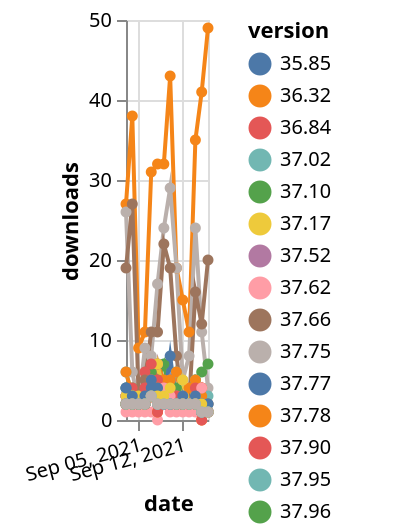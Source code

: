 {"$schema": "https://vega.github.io/schema/vega-lite/v5.json", "description": "A simple bar chart with embedded data.", "data": {"values": [{"date": "2021-09-03", "total": 2628, "delta": 4, "version": "38.84"}, {"date": "2021-09-04", "total": 2632, "delta": 4, "version": "38.84"}, {"date": "2021-09-05", "total": 2634, "delta": 2, "version": "38.84"}, {"date": "2021-09-06", "total": 2636, "delta": 2, "version": "38.84"}, {"date": "2021-09-07", "total": 2642, "delta": 6, "version": "38.84"}, {"date": "2021-09-08", "total": 2647, "delta": 5, "version": "38.84"}, {"date": "2021-09-09", "total": 2654, "delta": 7, "version": "38.84"}, {"date": "2021-09-10", "total": 2657, "delta": 3, "version": "38.84"}, {"date": "2021-09-11", "total": 2661, "delta": 4, "version": "38.84"}, {"date": "2021-09-12", "total": 2663, "delta": 2, "version": "38.84"}, {"date": "2021-09-13", "total": 2665, "delta": 2, "version": "38.84"}, {"date": "2021-09-14", "total": 2670, "delta": 5, "version": "38.84"}, {"date": "2021-09-15", "total": 2676, "delta": 6, "version": "38.84"}, {"date": "2021-09-16", "total": 2683, "delta": 7, "version": "38.84"}, {"date": "2021-09-03", "total": 2978, "delta": 2, "version": "38.58"}, {"date": "2021-09-04", "total": 2980, "delta": 2, "version": "38.58"}, {"date": "2021-09-05", "total": 2982, "delta": 2, "version": "38.58"}, {"date": "2021-09-06", "total": 2984, "delta": 2, "version": "38.58"}, {"date": "2021-09-07", "total": 2987, "delta": 3, "version": "38.58"}, {"date": "2021-09-08", "total": 2989, "delta": 2, "version": "38.58"}, {"date": "2021-09-09", "total": 2991, "delta": 2, "version": "38.58"}, {"date": "2021-09-10", "total": 2993, "delta": 2, "version": "38.58"}, {"date": "2021-09-11", "total": 2995, "delta": 2, "version": "38.58"}, {"date": "2021-09-12", "total": 2997, "delta": 2, "version": "38.58"}, {"date": "2021-09-13", "total": 2999, "delta": 2, "version": "38.58"}, {"date": "2021-09-14", "total": 3001, "delta": 2, "version": "38.58"}, {"date": "2021-09-15", "total": 3002, "delta": 1, "version": "38.58"}, {"date": "2021-09-16", "total": 3003, "delta": 1, "version": "38.58"}, {"date": "2021-09-03", "total": 2426, "delta": 2, "version": "38.67"}, {"date": "2021-09-04", "total": 2428, "delta": 2, "version": "38.67"}, {"date": "2021-09-05", "total": 2430, "delta": 2, "version": "38.67"}, {"date": "2021-09-06", "total": 2432, "delta": 2, "version": "38.67"}, {"date": "2021-09-07", "total": 2435, "delta": 3, "version": "38.67"}, {"date": "2021-09-08", "total": 2437, "delta": 2, "version": "38.67"}, {"date": "2021-09-09", "total": 2439, "delta": 2, "version": "38.67"}, {"date": "2021-09-10", "total": 2441, "delta": 2, "version": "38.67"}, {"date": "2021-09-11", "total": 2443, "delta": 2, "version": "38.67"}, {"date": "2021-09-12", "total": 2445, "delta": 2, "version": "38.67"}, {"date": "2021-09-13", "total": 2447, "delta": 2, "version": "38.67"}, {"date": "2021-09-14", "total": 2449, "delta": 2, "version": "38.67"}, {"date": "2021-09-15", "total": 2450, "delta": 1, "version": "38.67"}, {"date": "2021-09-16", "total": 2451, "delta": 1, "version": "38.67"}, {"date": "2021-09-03", "total": 342, "delta": 1, "version": "38.16"}, {"date": "2021-09-04", "total": 343, "delta": 1, "version": "38.16"}, {"date": "2021-09-05", "total": 344, "delta": 1, "version": "38.16"}, {"date": "2021-09-06", "total": 345, "delta": 1, "version": "38.16"}, {"date": "2021-09-07", "total": 346, "delta": 1, "version": "38.16"}, {"date": "2021-09-08", "total": 346, "delta": 0, "version": "38.16"}, {"date": "2021-09-09", "total": 348, "delta": 2, "version": "38.16"}, {"date": "2021-09-10", "total": 349, "delta": 1, "version": "38.16"}, {"date": "2021-09-11", "total": 350, "delta": 1, "version": "38.16"}, {"date": "2021-09-12", "total": 351, "delta": 1, "version": "38.16"}, {"date": "2021-09-13", "total": 352, "delta": 1, "version": "38.16"}, {"date": "2021-09-14", "total": 353, "delta": 1, "version": "38.16"}, {"date": "2021-09-15", "total": 353, "delta": 0, "version": "38.16"}, {"date": "2021-09-16", "total": 354, "delta": 1, "version": "38.16"}, {"date": "2021-09-03", "total": 2887, "delta": 2, "version": "38.49"}, {"date": "2021-09-04", "total": 2889, "delta": 2, "version": "38.49"}, {"date": "2021-09-05", "total": 2891, "delta": 2, "version": "38.49"}, {"date": "2021-09-06", "total": 2893, "delta": 2, "version": "38.49"}, {"date": "2021-09-07", "total": 2896, "delta": 3, "version": "38.49"}, {"date": "2021-09-08", "total": 2898, "delta": 2, "version": "38.49"}, {"date": "2021-09-09", "total": 2900, "delta": 2, "version": "38.49"}, {"date": "2021-09-10", "total": 2902, "delta": 2, "version": "38.49"}, {"date": "2021-09-11", "total": 2904, "delta": 2, "version": "38.49"}, {"date": "2021-09-12", "total": 2906, "delta": 2, "version": "38.49"}, {"date": "2021-09-13", "total": 2908, "delta": 2, "version": "38.49"}, {"date": "2021-09-14", "total": 2910, "delta": 2, "version": "38.49"}, {"date": "2021-09-15", "total": 2911, "delta": 1, "version": "38.49"}, {"date": "2021-09-16", "total": 2912, "delta": 1, "version": "38.49"}, {"date": "2021-09-03", "total": 9225, "delta": 2, "version": "36.32"}, {"date": "2021-09-04", "total": 9227, "delta": 2, "version": "36.32"}, {"date": "2021-09-05", "total": 9229, "delta": 2, "version": "36.32"}, {"date": "2021-09-06", "total": 9231, "delta": 2, "version": "36.32"}, {"date": "2021-09-07", "total": 9234, "delta": 3, "version": "36.32"}, {"date": "2021-09-08", "total": 9235, "delta": 1, "version": "36.32"}, {"date": "2021-09-09", "total": 9237, "delta": 2, "version": "36.32"}, {"date": "2021-09-10", "total": 9239, "delta": 2, "version": "36.32"}, {"date": "2021-09-11", "total": 9241, "delta": 2, "version": "36.32"}, {"date": "2021-09-12", "total": 9243, "delta": 2, "version": "36.32"}, {"date": "2021-09-13", "total": 9245, "delta": 2, "version": "36.32"}, {"date": "2021-09-14", "total": 9247, "delta": 2, "version": "36.32"}, {"date": "2021-09-15", "total": 9247, "delta": 0, "version": "36.32"}, {"date": "2021-09-16", "total": 9248, "delta": 1, "version": "36.32"}, {"date": "2021-09-03", "total": 3275, "delta": 2, "version": "37.66"}, {"date": "2021-09-04", "total": 3277, "delta": 2, "version": "37.66"}, {"date": "2021-09-05", "total": 3279, "delta": 2, "version": "37.66"}, {"date": "2021-09-06", "total": 3281, "delta": 2, "version": "37.66"}, {"date": "2021-09-07", "total": 3284, "delta": 3, "version": "37.66"}, {"date": "2021-09-08", "total": 3287, "delta": 3, "version": "37.66"}, {"date": "2021-09-09", "total": 3289, "delta": 2, "version": "37.66"}, {"date": "2021-09-10", "total": 3291, "delta": 2, "version": "37.66"}, {"date": "2021-09-11", "total": 3293, "delta": 2, "version": "37.66"}, {"date": "2021-09-12", "total": 3295, "delta": 2, "version": "37.66"}, {"date": "2021-09-13", "total": 3297, "delta": 2, "version": "37.66"}, {"date": "2021-09-14", "total": 3299, "delta": 2, "version": "37.66"}, {"date": "2021-09-15", "total": 3301, "delta": 2, "version": "37.66"}, {"date": "2021-09-16", "total": 3302, "delta": 1, "version": "37.66"}, {"date": "2021-09-03", "total": 3074, "delta": 2, "version": "37.75"}, {"date": "2021-09-04", "total": 3076, "delta": 2, "version": "37.75"}, {"date": "2021-09-05", "total": 3078, "delta": 2, "version": "37.75"}, {"date": "2021-09-06", "total": 3080, "delta": 2, "version": "37.75"}, {"date": "2021-09-07", "total": 3083, "delta": 3, "version": "37.75"}, {"date": "2021-09-08", "total": 3086, "delta": 3, "version": "37.75"}, {"date": "2021-09-09", "total": 3088, "delta": 2, "version": "37.75"}, {"date": "2021-09-10", "total": 3090, "delta": 2, "version": "37.75"}, {"date": "2021-09-11", "total": 3092, "delta": 2, "version": "37.75"}, {"date": "2021-09-12", "total": 3094, "delta": 2, "version": "37.75"}, {"date": "2021-09-13", "total": 3096, "delta": 2, "version": "37.75"}, {"date": "2021-09-14", "total": 3098, "delta": 2, "version": "37.75"}, {"date": "2021-09-15", "total": 3100, "delta": 2, "version": "37.75"}, {"date": "2021-09-16", "total": 3101, "delta": 1, "version": "37.75"}, {"date": "2021-09-03", "total": 2300, "delta": 2, "version": "38.61b"}, {"date": "2021-09-04", "total": 2302, "delta": 2, "version": "38.61b"}, {"date": "2021-09-05", "total": 2304, "delta": 2, "version": "38.61b"}, {"date": "2021-09-06", "total": 2306, "delta": 2, "version": "38.61b"}, {"date": "2021-09-07", "total": 2309, "delta": 3, "version": "38.61b"}, {"date": "2021-09-08", "total": 2312, "delta": 3, "version": "38.61b"}, {"date": "2021-09-09", "total": 2314, "delta": 2, "version": "38.61b"}, {"date": "2021-09-10", "total": 2316, "delta": 2, "version": "38.61b"}, {"date": "2021-09-11", "total": 2318, "delta": 2, "version": "38.61b"}, {"date": "2021-09-12", "total": 2320, "delta": 2, "version": "38.61b"}, {"date": "2021-09-13", "total": 2322, "delta": 2, "version": "38.61b"}, {"date": "2021-09-14", "total": 2324, "delta": 2, "version": "38.61b"}, {"date": "2021-09-15", "total": 2325, "delta": 1, "version": "38.61b"}, {"date": "2021-09-16", "total": 2326, "delta": 1, "version": "38.61b"}, {"date": "2021-09-03", "total": 670, "delta": 2, "version": "38.89"}, {"date": "2021-09-04", "total": 672, "delta": 2, "version": "38.89"}, {"date": "2021-09-05", "total": 674, "delta": 2, "version": "38.89"}, {"date": "2021-09-06", "total": 676, "delta": 2, "version": "38.89"}, {"date": "2021-09-07", "total": 679, "delta": 3, "version": "38.89"}, {"date": "2021-09-08", "total": 681, "delta": 2, "version": "38.89"}, {"date": "2021-09-09", "total": 683, "delta": 2, "version": "38.89"}, {"date": "2021-09-10", "total": 685, "delta": 2, "version": "38.89"}, {"date": "2021-09-11", "total": 687, "delta": 2, "version": "38.89"}, {"date": "2021-09-12", "total": 689, "delta": 2, "version": "38.89"}, {"date": "2021-09-13", "total": 691, "delta": 2, "version": "38.89"}, {"date": "2021-09-14", "total": 693, "delta": 2, "version": "38.89"}, {"date": "2021-09-15", "total": 694, "delta": 1, "version": "38.89"}, {"date": "2021-09-16", "total": 695, "delta": 1, "version": "38.89"}, {"date": "2021-09-03", "total": 2685, "delta": 2, "version": "38.44"}, {"date": "2021-09-04", "total": 2689, "delta": 4, "version": "38.44"}, {"date": "2021-09-05", "total": 2691, "delta": 2, "version": "38.44"}, {"date": "2021-09-06", "total": 2697, "delta": 6, "version": "38.44"}, {"date": "2021-09-07", "total": 2701, "delta": 4, "version": "38.44"}, {"date": "2021-09-08", "total": 2705, "delta": 4, "version": "38.44"}, {"date": "2021-09-09", "total": 2708, "delta": 3, "version": "38.44"}, {"date": "2021-09-10", "total": 2711, "delta": 3, "version": "38.44"}, {"date": "2021-09-11", "total": 2713, "delta": 2, "version": "38.44"}, {"date": "2021-09-12", "total": 2715, "delta": 2, "version": "38.44"}, {"date": "2021-09-13", "total": 2717, "delta": 2, "version": "38.44"}, {"date": "2021-09-14", "total": 2719, "delta": 2, "version": "38.44"}, {"date": "2021-09-15", "total": 2723, "delta": 4, "version": "38.44"}, {"date": "2021-09-16", "total": 2724, "delta": 1, "version": "38.44"}, {"date": "2021-09-03", "total": 2930, "delta": 2, "version": "36.84"}, {"date": "2021-09-04", "total": 2932, "delta": 2, "version": "36.84"}, {"date": "2021-09-05", "total": 2934, "delta": 2, "version": "36.84"}, {"date": "2021-09-06", "total": 2936, "delta": 2, "version": "36.84"}, {"date": "2021-09-07", "total": 2939, "delta": 3, "version": "36.84"}, {"date": "2021-09-08", "total": 2940, "delta": 1, "version": "36.84"}, {"date": "2021-09-09", "total": 2942, "delta": 2, "version": "36.84"}, {"date": "2021-09-10", "total": 2944, "delta": 2, "version": "36.84"}, {"date": "2021-09-11", "total": 2946, "delta": 2, "version": "36.84"}, {"date": "2021-09-12", "total": 2948, "delta": 2, "version": "36.84"}, {"date": "2021-09-13", "total": 2950, "delta": 2, "version": "36.84"}, {"date": "2021-09-14", "total": 2952, "delta": 2, "version": "36.84"}, {"date": "2021-09-15", "total": 2952, "delta": 0, "version": "36.84"}, {"date": "2021-09-16", "total": 2953, "delta": 1, "version": "36.84"}, {"date": "2021-09-03", "total": 2661, "delta": 3, "version": "37.95"}, {"date": "2021-09-04", "total": 2663, "delta": 2, "version": "37.95"}, {"date": "2021-09-05", "total": 2665, "delta": 2, "version": "37.95"}, {"date": "2021-09-06", "total": 2667, "delta": 2, "version": "37.95"}, {"date": "2021-09-07", "total": 2670, "delta": 3, "version": "37.95"}, {"date": "2021-09-08", "total": 2673, "delta": 3, "version": "37.95"}, {"date": "2021-09-09", "total": 2675, "delta": 2, "version": "37.95"}, {"date": "2021-09-10", "total": 2677, "delta": 2, "version": "37.95"}, {"date": "2021-09-11", "total": 2679, "delta": 2, "version": "37.95"}, {"date": "2021-09-12", "total": 2681, "delta": 2, "version": "37.95"}, {"date": "2021-09-13", "total": 2683, "delta": 2, "version": "37.95"}, {"date": "2021-09-14", "total": 2685, "delta": 2, "version": "37.95"}, {"date": "2021-09-15", "total": 2687, "delta": 2, "version": "37.95"}, {"date": "2021-09-16", "total": 2688, "delta": 1, "version": "37.95"}, {"date": "2021-09-03", "total": 1833, "delta": 2, "version": "38.71"}, {"date": "2021-09-04", "total": 1835, "delta": 2, "version": "38.71"}, {"date": "2021-09-05", "total": 1837, "delta": 2, "version": "38.71"}, {"date": "2021-09-06", "total": 1839, "delta": 2, "version": "38.71"}, {"date": "2021-09-07", "total": 1842, "delta": 3, "version": "38.71"}, {"date": "2021-09-08", "total": 1844, "delta": 2, "version": "38.71"}, {"date": "2021-09-09", "total": 1846, "delta": 2, "version": "38.71"}, {"date": "2021-09-10", "total": 1848, "delta": 2, "version": "38.71"}, {"date": "2021-09-11", "total": 1850, "delta": 2, "version": "38.71"}, {"date": "2021-09-12", "total": 1852, "delta": 2, "version": "38.71"}, {"date": "2021-09-13", "total": 1854, "delta": 2, "version": "38.71"}, {"date": "2021-09-14", "total": 1856, "delta": 2, "version": "38.71"}, {"date": "2021-09-15", "total": 1857, "delta": 1, "version": "38.71"}, {"date": "2021-09-16", "total": 1858, "delta": 1, "version": "38.71"}, {"date": "2021-09-03", "total": 5636, "delta": 3, "version": "38.87"}, {"date": "2021-09-04", "total": 5639, "delta": 3, "version": "38.87"}, {"date": "2021-09-05", "total": 5641, "delta": 2, "version": "38.87"}, {"date": "2021-09-06", "total": 5644, "delta": 3, "version": "38.87"}, {"date": "2021-09-07", "total": 5649, "delta": 5, "version": "38.87"}, {"date": "2021-09-08", "total": 5651, "delta": 2, "version": "38.87"}, {"date": "2021-09-09", "total": 5653, "delta": 2, "version": "38.87"}, {"date": "2021-09-10", "total": 5658, "delta": 5, "version": "38.87"}, {"date": "2021-09-11", "total": 5660, "delta": 2, "version": "38.87"}, {"date": "2021-09-12", "total": 5662, "delta": 2, "version": "38.87"}, {"date": "2021-09-13", "total": 5664, "delta": 2, "version": "38.87"}, {"date": "2021-09-14", "total": 5667, "delta": 3, "version": "38.87"}, {"date": "2021-09-15", "total": 5669, "delta": 2, "version": "38.87"}, {"date": "2021-09-16", "total": 5670, "delta": 1, "version": "38.87"}, {"date": "2021-09-03", "total": 2660, "delta": 2, "version": "38.46"}, {"date": "2021-09-04", "total": 2662, "delta": 2, "version": "38.46"}, {"date": "2021-09-05", "total": 2664, "delta": 2, "version": "38.46"}, {"date": "2021-09-06", "total": 2666, "delta": 2, "version": "38.46"}, {"date": "2021-09-07", "total": 2669, "delta": 3, "version": "38.46"}, {"date": "2021-09-08", "total": 2671, "delta": 2, "version": "38.46"}, {"date": "2021-09-09", "total": 2673, "delta": 2, "version": "38.46"}, {"date": "2021-09-10", "total": 2675, "delta": 2, "version": "38.46"}, {"date": "2021-09-11", "total": 2677, "delta": 2, "version": "38.46"}, {"date": "2021-09-12", "total": 2679, "delta": 2, "version": "38.46"}, {"date": "2021-09-13", "total": 2681, "delta": 2, "version": "38.46"}, {"date": "2021-09-14", "total": 2683, "delta": 2, "version": "38.46"}, {"date": "2021-09-15", "total": 2684, "delta": 1, "version": "38.46"}, {"date": "2021-09-16", "total": 2685, "delta": 1, "version": "38.46"}, {"date": "2021-09-03", "total": 3374, "delta": 4, "version": "38.73"}, {"date": "2021-09-04", "total": 3376, "delta": 2, "version": "38.73"}, {"date": "2021-09-05", "total": 3378, "delta": 2, "version": "38.73"}, {"date": "2021-09-06", "total": 3381, "delta": 3, "version": "38.73"}, {"date": "2021-09-07", "total": 3384, "delta": 3, "version": "38.73"}, {"date": "2021-09-08", "total": 3386, "delta": 2, "version": "38.73"}, {"date": "2021-09-09", "total": 3388, "delta": 2, "version": "38.73"}, {"date": "2021-09-10", "total": 3390, "delta": 2, "version": "38.73"}, {"date": "2021-09-11", "total": 3392, "delta": 2, "version": "38.73"}, {"date": "2021-09-12", "total": 3394, "delta": 2, "version": "38.73"}, {"date": "2021-09-13", "total": 3396, "delta": 2, "version": "38.73"}, {"date": "2021-09-14", "total": 3398, "delta": 2, "version": "38.73"}, {"date": "2021-09-15", "total": 3399, "delta": 1, "version": "38.73"}, {"date": "2021-09-16", "total": 3400, "delta": 1, "version": "38.73"}, {"date": "2021-09-03", "total": 3206, "delta": 2, "version": "37.10"}, {"date": "2021-09-04", "total": 3208, "delta": 2, "version": "37.10"}, {"date": "2021-09-05", "total": 3210, "delta": 2, "version": "37.10"}, {"date": "2021-09-06", "total": 3212, "delta": 2, "version": "37.10"}, {"date": "2021-09-07", "total": 3215, "delta": 3, "version": "37.10"}, {"date": "2021-09-08", "total": 3218, "delta": 3, "version": "37.10"}, {"date": "2021-09-09", "total": 3221, "delta": 3, "version": "37.10"}, {"date": "2021-09-10", "total": 3223, "delta": 2, "version": "37.10"}, {"date": "2021-09-11", "total": 3225, "delta": 2, "version": "37.10"}, {"date": "2021-09-12", "total": 3227, "delta": 2, "version": "37.10"}, {"date": "2021-09-13", "total": 3229, "delta": 2, "version": "37.10"}, {"date": "2021-09-14", "total": 3231, "delta": 2, "version": "37.10"}, {"date": "2021-09-15", "total": 3233, "delta": 2, "version": "37.10"}, {"date": "2021-09-16", "total": 3234, "delta": 1, "version": "37.10"}, {"date": "2021-09-03", "total": 625, "delta": 2, "version": "38.88"}, {"date": "2021-09-04", "total": 627, "delta": 2, "version": "38.88"}, {"date": "2021-09-05", "total": 629, "delta": 2, "version": "38.88"}, {"date": "2021-09-06", "total": 631, "delta": 2, "version": "38.88"}, {"date": "2021-09-07", "total": 634, "delta": 3, "version": "38.88"}, {"date": "2021-09-08", "total": 636, "delta": 2, "version": "38.88"}, {"date": "2021-09-09", "total": 638, "delta": 2, "version": "38.88"}, {"date": "2021-09-10", "total": 640, "delta": 2, "version": "38.88"}, {"date": "2021-09-11", "total": 642, "delta": 2, "version": "38.88"}, {"date": "2021-09-12", "total": 644, "delta": 2, "version": "38.88"}, {"date": "2021-09-13", "total": 646, "delta": 2, "version": "38.88"}, {"date": "2021-09-14", "total": 648, "delta": 2, "version": "38.88"}, {"date": "2021-09-15", "total": 649, "delta": 1, "version": "38.88"}, {"date": "2021-09-16", "total": 650, "delta": 1, "version": "38.88"}, {"date": "2021-09-03", "total": 8038, "delta": 3, "version": "38.76"}, {"date": "2021-09-04", "total": 8040, "delta": 2, "version": "38.76"}, {"date": "2021-09-05", "total": 8042, "delta": 2, "version": "38.76"}, {"date": "2021-09-06", "total": 8044, "delta": 2, "version": "38.76"}, {"date": "2021-09-07", "total": 8047, "delta": 3, "version": "38.76"}, {"date": "2021-09-08", "total": 8049, "delta": 2, "version": "38.76"}, {"date": "2021-09-09", "total": 8051, "delta": 2, "version": "38.76"}, {"date": "2021-09-10", "total": 8053, "delta": 2, "version": "38.76"}, {"date": "2021-09-11", "total": 8055, "delta": 2, "version": "38.76"}, {"date": "2021-09-12", "total": 8057, "delta": 2, "version": "38.76"}, {"date": "2021-09-13", "total": 8059, "delta": 2, "version": "38.76"}, {"date": "2021-09-14", "total": 8061, "delta": 2, "version": "38.76"}, {"date": "2021-09-15", "total": 8062, "delta": 1, "version": "38.76"}, {"date": "2021-09-16", "total": 8063, "delta": 1, "version": "38.76"}, {"date": "2021-09-03", "total": 603, "delta": 27, "version": "38.92"}, {"date": "2021-09-04", "total": 641, "delta": 38, "version": "38.92"}, {"date": "2021-09-05", "total": 650, "delta": 9, "version": "38.92"}, {"date": "2021-09-06", "total": 661, "delta": 11, "version": "38.92"}, {"date": "2021-09-07", "total": 692, "delta": 31, "version": "38.92"}, {"date": "2021-09-08", "total": 724, "delta": 32, "version": "38.92"}, {"date": "2021-09-09", "total": 756, "delta": 32, "version": "38.92"}, {"date": "2021-09-10", "total": 799, "delta": 43, "version": "38.92"}, {"date": "2021-09-11", "total": 818, "delta": 19, "version": "38.92"}, {"date": "2021-09-12", "total": 833, "delta": 15, "version": "38.92"}, {"date": "2021-09-13", "total": 844, "delta": 11, "version": "38.92"}, {"date": "2021-09-14", "total": 879, "delta": 35, "version": "38.92"}, {"date": "2021-09-15", "total": 920, "delta": 41, "version": "38.92"}, {"date": "2021-09-16", "total": 969, "delta": 49, "version": "38.92"}, {"date": "2021-09-03", "total": 4036, "delta": 2, "version": "38.75"}, {"date": "2021-09-04", "total": 4039, "delta": 3, "version": "38.75"}, {"date": "2021-09-05", "total": 4041, "delta": 2, "version": "38.75"}, {"date": "2021-09-06", "total": 4043, "delta": 2, "version": "38.75"}, {"date": "2021-09-07", "total": 4046, "delta": 3, "version": "38.75"}, {"date": "2021-09-08", "total": 4048, "delta": 2, "version": "38.75"}, {"date": "2021-09-09", "total": 4050, "delta": 2, "version": "38.75"}, {"date": "2021-09-10", "total": 4052, "delta": 2, "version": "38.75"}, {"date": "2021-09-11", "total": 4054, "delta": 2, "version": "38.75"}, {"date": "2021-09-12", "total": 4056, "delta": 2, "version": "38.75"}, {"date": "2021-09-13", "total": 4058, "delta": 2, "version": "38.75"}, {"date": "2021-09-14", "total": 4061, "delta": 3, "version": "38.75"}, {"date": "2021-09-15", "total": 4063, "delta": 2, "version": "38.75"}, {"date": "2021-09-16", "total": 4064, "delta": 1, "version": "38.75"}, {"date": "2021-09-03", "total": 7469, "delta": 26, "version": "38.90"}, {"date": "2021-09-04", "total": 7475, "delta": 6, "version": "38.90"}, {"date": "2021-09-05", "total": 7477, "delta": 2, "version": "38.90"}, {"date": "2021-09-06", "total": 7486, "delta": 9, "version": "38.90"}, {"date": "2021-09-07", "total": 7494, "delta": 8, "version": "38.90"}, {"date": "2021-09-08", "total": 7511, "delta": 17, "version": "38.90"}, {"date": "2021-09-09", "total": 7535, "delta": 24, "version": "38.90"}, {"date": "2021-09-10", "total": 7564, "delta": 29, "version": "38.90"}, {"date": "2021-09-11", "total": 7583, "delta": 19, "version": "38.90"}, {"date": "2021-09-12", "total": 7588, "delta": 5, "version": "38.90"}, {"date": "2021-09-13", "total": 7596, "delta": 8, "version": "38.90"}, {"date": "2021-09-14", "total": 7620, "delta": 24, "version": "38.90"}, {"date": "2021-09-15", "total": 7631, "delta": 11, "version": "38.90"}, {"date": "2021-09-16", "total": 7635, "delta": 4, "version": "38.90"}, {"date": "2021-09-03", "total": 1931, "delta": 2, "version": "38.62"}, {"date": "2021-09-04", "total": 1933, "delta": 2, "version": "38.62"}, {"date": "2021-09-05", "total": 1935, "delta": 2, "version": "38.62"}, {"date": "2021-09-06", "total": 1937, "delta": 2, "version": "38.62"}, {"date": "2021-09-07", "total": 1940, "delta": 3, "version": "38.62"}, {"date": "2021-09-08", "total": 1942, "delta": 2, "version": "38.62"}, {"date": "2021-09-09", "total": 1944, "delta": 2, "version": "38.62"}, {"date": "2021-09-10", "total": 1946, "delta": 2, "version": "38.62"}, {"date": "2021-09-11", "total": 1948, "delta": 2, "version": "38.62"}, {"date": "2021-09-12", "total": 1950, "delta": 2, "version": "38.62"}, {"date": "2021-09-13", "total": 1952, "delta": 2, "version": "38.62"}, {"date": "2021-09-14", "total": 1954, "delta": 2, "version": "38.62"}, {"date": "2021-09-15", "total": 1955, "delta": 1, "version": "38.62"}, {"date": "2021-09-16", "total": 1956, "delta": 1, "version": "38.62"}, {"date": "2021-09-03", "total": 6262, "delta": 6, "version": "38.79"}, {"date": "2021-09-04", "total": 6265, "delta": 3, "version": "38.79"}, {"date": "2021-09-05", "total": 6267, "delta": 2, "version": "38.79"}, {"date": "2021-09-06", "total": 6269, "delta": 2, "version": "38.79"}, {"date": "2021-09-07", "total": 6273, "delta": 4, "version": "38.79"}, {"date": "2021-09-08", "total": 6276, "delta": 3, "version": "38.79"}, {"date": "2021-09-09", "total": 6278, "delta": 2, "version": "38.79"}, {"date": "2021-09-10", "total": 6280, "delta": 2, "version": "38.79"}, {"date": "2021-09-11", "total": 6286, "delta": 6, "version": "38.79"}, {"date": "2021-09-12", "total": 6289, "delta": 3, "version": "38.79"}, {"date": "2021-09-13", "total": 6291, "delta": 2, "version": "38.79"}, {"date": "2021-09-14", "total": 6296, "delta": 5, "version": "38.79"}, {"date": "2021-09-15", "total": 6299, "delta": 3, "version": "38.79"}, {"date": "2021-09-16", "total": 6302, "delta": 3, "version": "38.79"}, {"date": "2021-09-03", "total": 3009, "delta": 3, "version": "38.69"}, {"date": "2021-09-04", "total": 3011, "delta": 2, "version": "38.69"}, {"date": "2021-09-05", "total": 3013, "delta": 2, "version": "38.69"}, {"date": "2021-09-06", "total": 3015, "delta": 2, "version": "38.69"}, {"date": "2021-09-07", "total": 3019, "delta": 4, "version": "38.69"}, {"date": "2021-09-08", "total": 3022, "delta": 3, "version": "38.69"}, {"date": "2021-09-09", "total": 3025, "delta": 3, "version": "38.69"}, {"date": "2021-09-10", "total": 3028, "delta": 3, "version": "38.69"}, {"date": "2021-09-11", "total": 3030, "delta": 2, "version": "38.69"}, {"date": "2021-09-12", "total": 3032, "delta": 2, "version": "38.69"}, {"date": "2021-09-13", "total": 3034, "delta": 2, "version": "38.69"}, {"date": "2021-09-14", "total": 3036, "delta": 2, "version": "38.69"}, {"date": "2021-09-15", "total": 3037, "delta": 1, "version": "38.69"}, {"date": "2021-09-16", "total": 3038, "delta": 1, "version": "38.69"}, {"date": "2021-09-03", "total": 2384, "delta": 2, "version": "38.63"}, {"date": "2021-09-04", "total": 2386, "delta": 2, "version": "38.63"}, {"date": "2021-09-05", "total": 2388, "delta": 2, "version": "38.63"}, {"date": "2021-09-06", "total": 2390, "delta": 2, "version": "38.63"}, {"date": "2021-09-07", "total": 2393, "delta": 3, "version": "38.63"}, {"date": "2021-09-08", "total": 2395, "delta": 2, "version": "38.63"}, {"date": "2021-09-09", "total": 2397, "delta": 2, "version": "38.63"}, {"date": "2021-09-10", "total": 2399, "delta": 2, "version": "38.63"}, {"date": "2021-09-11", "total": 2401, "delta": 2, "version": "38.63"}, {"date": "2021-09-12", "total": 2403, "delta": 2, "version": "38.63"}, {"date": "2021-09-13", "total": 2405, "delta": 2, "version": "38.63"}, {"date": "2021-09-14", "total": 2407, "delta": 2, "version": "38.63"}, {"date": "2021-09-15", "total": 2408, "delta": 1, "version": "38.63"}, {"date": "2021-09-16", "total": 2409, "delta": 1, "version": "38.63"}, {"date": "2021-09-03", "total": 3565, "delta": 19, "version": "38.18"}, {"date": "2021-09-04", "total": 3592, "delta": 27, "version": "38.18"}, {"date": "2021-09-05", "total": 3595, "delta": 3, "version": "38.18"}, {"date": "2021-09-06", "total": 3600, "delta": 5, "version": "38.18"}, {"date": "2021-09-07", "total": 3611, "delta": 11, "version": "38.18"}, {"date": "2021-09-08", "total": 3622, "delta": 11, "version": "38.18"}, {"date": "2021-09-09", "total": 3644, "delta": 22, "version": "38.18"}, {"date": "2021-09-10", "total": 3663, "delta": 19, "version": "38.18"}, {"date": "2021-09-11", "total": 3671, "delta": 8, "version": "38.18"}, {"date": "2021-09-12", "total": 3673, "delta": 2, "version": "38.18"}, {"date": "2021-09-13", "total": 3675, "delta": 2, "version": "38.18"}, {"date": "2021-09-14", "total": 3691, "delta": 16, "version": "38.18"}, {"date": "2021-09-15", "total": 3703, "delta": 12, "version": "38.18"}, {"date": "2021-09-16", "total": 3723, "delta": 20, "version": "38.18"}, {"date": "2021-09-03", "total": 2281, "delta": 2, "version": "38.45"}, {"date": "2021-09-04", "total": 2283, "delta": 2, "version": "38.45"}, {"date": "2021-09-05", "total": 2285, "delta": 2, "version": "38.45"}, {"date": "2021-09-06", "total": 2287, "delta": 2, "version": "38.45"}, {"date": "2021-09-07", "total": 2290, "delta": 3, "version": "38.45"}, {"date": "2021-09-08", "total": 2292, "delta": 2, "version": "38.45"}, {"date": "2021-09-09", "total": 2294, "delta": 2, "version": "38.45"}, {"date": "2021-09-10", "total": 2296, "delta": 2, "version": "38.45"}, {"date": "2021-09-11", "total": 2298, "delta": 2, "version": "38.45"}, {"date": "2021-09-12", "total": 2300, "delta": 2, "version": "38.45"}, {"date": "2021-09-13", "total": 2302, "delta": 2, "version": "38.45"}, {"date": "2021-09-14", "total": 2304, "delta": 2, "version": "38.45"}, {"date": "2021-09-15", "total": 2305, "delta": 1, "version": "38.45"}, {"date": "2021-09-16", "total": 2306, "delta": 1, "version": "38.45"}, {"date": "2021-09-03", "total": 2888, "delta": 2, "version": "37.02"}, {"date": "2021-09-04", "total": 2890, "delta": 2, "version": "37.02"}, {"date": "2021-09-05", "total": 2892, "delta": 2, "version": "37.02"}, {"date": "2021-09-06", "total": 2894, "delta": 2, "version": "37.02"}, {"date": "2021-09-07", "total": 2897, "delta": 3, "version": "37.02"}, {"date": "2021-09-08", "total": 2900, "delta": 3, "version": "37.02"}, {"date": "2021-09-09", "total": 2902, "delta": 2, "version": "37.02"}, {"date": "2021-09-10", "total": 2904, "delta": 2, "version": "37.02"}, {"date": "2021-09-11", "total": 2906, "delta": 2, "version": "37.02"}, {"date": "2021-09-12", "total": 2908, "delta": 2, "version": "37.02"}, {"date": "2021-09-13", "total": 2910, "delta": 2, "version": "37.02"}, {"date": "2021-09-14", "total": 2912, "delta": 2, "version": "37.02"}, {"date": "2021-09-15", "total": 2914, "delta": 2, "version": "37.02"}, {"date": "2021-09-16", "total": 2915, "delta": 1, "version": "37.02"}, {"date": "2021-09-03", "total": 20352, "delta": 6, "version": "38.22"}, {"date": "2021-09-04", "total": 20355, "delta": 3, "version": "38.22"}, {"date": "2021-09-05", "total": 20357, "delta": 2, "version": "38.22"}, {"date": "2021-09-06", "total": 20360, "delta": 3, "version": "38.22"}, {"date": "2021-09-07", "total": 20365, "delta": 5, "version": "38.22"}, {"date": "2021-09-08", "total": 20372, "delta": 7, "version": "38.22"}, {"date": "2021-09-09", "total": 20377, "delta": 5, "version": "38.22"}, {"date": "2021-09-10", "total": 20382, "delta": 5, "version": "38.22"}, {"date": "2021-09-11", "total": 20388, "delta": 6, "version": "38.22"}, {"date": "2021-09-12", "total": 20390, "delta": 2, "version": "38.22"}, {"date": "2021-09-13", "total": 20394, "delta": 4, "version": "38.22"}, {"date": "2021-09-14", "total": 20399, "delta": 5, "version": "38.22"}, {"date": "2021-09-15", "total": 20402, "delta": 3, "version": "38.22"}, {"date": "2021-09-16", "total": 20404, "delta": 2, "version": "38.22"}, {"date": "2021-09-03", "total": 6637, "delta": 2, "version": "38.06"}, {"date": "2021-09-04", "total": 6639, "delta": 2, "version": "38.06"}, {"date": "2021-09-05", "total": 6641, "delta": 2, "version": "38.06"}, {"date": "2021-09-06", "total": 6643, "delta": 2, "version": "38.06"}, {"date": "2021-09-07", "total": 6646, "delta": 3, "version": "38.06"}, {"date": "2021-09-08", "total": 6653, "delta": 7, "version": "38.06"}, {"date": "2021-09-09", "total": 6656, "delta": 3, "version": "38.06"}, {"date": "2021-09-10", "total": 6658, "delta": 2, "version": "38.06"}, {"date": "2021-09-11", "total": 6660, "delta": 2, "version": "38.06"}, {"date": "2021-09-12", "total": 6662, "delta": 2, "version": "38.06"}, {"date": "2021-09-13", "total": 6664, "delta": 2, "version": "38.06"}, {"date": "2021-09-14", "total": 6666, "delta": 2, "version": "38.06"}, {"date": "2021-09-15", "total": 6667, "delta": 1, "version": "38.06"}, {"date": "2021-09-16", "total": 6668, "delta": 1, "version": "38.06"}, {"date": "2021-09-03", "total": 5425, "delta": 2, "version": "38.86"}, {"date": "2021-09-04", "total": 5427, "delta": 2, "version": "38.86"}, {"date": "2021-09-05", "total": 5429, "delta": 2, "version": "38.86"}, {"date": "2021-09-06", "total": 5431, "delta": 2, "version": "38.86"}, {"date": "2021-09-07", "total": 5434, "delta": 3, "version": "38.86"}, {"date": "2021-09-08", "total": 5436, "delta": 2, "version": "38.86"}, {"date": "2021-09-09", "total": 5439, "delta": 3, "version": "38.86"}, {"date": "2021-09-10", "total": 5442, "delta": 3, "version": "38.86"}, {"date": "2021-09-11", "total": 5444, "delta": 2, "version": "38.86"}, {"date": "2021-09-12", "total": 5446, "delta": 2, "version": "38.86"}, {"date": "2021-09-13", "total": 5448, "delta": 2, "version": "38.86"}, {"date": "2021-09-14", "total": 5450, "delta": 2, "version": "38.86"}, {"date": "2021-09-15", "total": 5452, "delta": 2, "version": "38.86"}, {"date": "2021-09-16", "total": 5453, "delta": 1, "version": "38.86"}, {"date": "2021-09-03", "total": 4045, "delta": 3, "version": "37.52"}, {"date": "2021-09-04", "total": 4047, "delta": 2, "version": "37.52"}, {"date": "2021-09-05", "total": 4049, "delta": 2, "version": "37.52"}, {"date": "2021-09-06", "total": 4051, "delta": 2, "version": "37.52"}, {"date": "2021-09-07", "total": 4054, "delta": 3, "version": "37.52"}, {"date": "2021-09-08", "total": 4057, "delta": 3, "version": "37.52"}, {"date": "2021-09-09", "total": 4060, "delta": 3, "version": "37.52"}, {"date": "2021-09-10", "total": 4062, "delta": 2, "version": "37.52"}, {"date": "2021-09-11", "total": 4065, "delta": 3, "version": "37.52"}, {"date": "2021-09-12", "total": 4067, "delta": 2, "version": "37.52"}, {"date": "2021-09-13", "total": 4069, "delta": 2, "version": "37.52"}, {"date": "2021-09-14", "total": 4071, "delta": 2, "version": "37.52"}, {"date": "2021-09-15", "total": 4073, "delta": 2, "version": "37.52"}, {"date": "2021-09-16", "total": 4074, "delta": 1, "version": "37.52"}, {"date": "2021-09-03", "total": 2190, "delta": 2, "version": "38.68"}, {"date": "2021-09-04", "total": 2193, "delta": 3, "version": "38.68"}, {"date": "2021-09-05", "total": 2195, "delta": 2, "version": "38.68"}, {"date": "2021-09-06", "total": 2197, "delta": 2, "version": "38.68"}, {"date": "2021-09-07", "total": 2200, "delta": 3, "version": "38.68"}, {"date": "2021-09-08", "total": 2202, "delta": 2, "version": "38.68"}, {"date": "2021-09-09", "total": 2204, "delta": 2, "version": "38.68"}, {"date": "2021-09-10", "total": 2206, "delta": 2, "version": "38.68"}, {"date": "2021-09-11", "total": 2208, "delta": 2, "version": "38.68"}, {"date": "2021-09-12", "total": 2210, "delta": 2, "version": "38.68"}, {"date": "2021-09-13", "total": 2212, "delta": 2, "version": "38.68"}, {"date": "2021-09-14", "total": 2214, "delta": 2, "version": "38.68"}, {"date": "2021-09-15", "total": 2215, "delta": 1, "version": "38.68"}, {"date": "2021-09-16", "total": 2216, "delta": 1, "version": "38.68"}, {"date": "2021-09-03", "total": 5596, "delta": 3, "version": "37.99"}, {"date": "2021-09-04", "total": 5599, "delta": 3, "version": "37.99"}, {"date": "2021-09-05", "total": 5602, "delta": 3, "version": "37.99"}, {"date": "2021-09-06", "total": 5604, "delta": 2, "version": "37.99"}, {"date": "2021-09-07", "total": 5608, "delta": 4, "version": "37.99"}, {"date": "2021-09-08", "total": 5615, "delta": 7, "version": "37.99"}, {"date": "2021-09-09", "total": 5618, "delta": 3, "version": "37.99"}, {"date": "2021-09-10", "total": 5620, "delta": 2, "version": "37.99"}, {"date": "2021-09-11", "total": 5622, "delta": 2, "version": "37.99"}, {"date": "2021-09-12", "total": 5627, "delta": 5, "version": "37.99"}, {"date": "2021-09-13", "total": 5629, "delta": 2, "version": "37.99"}, {"date": "2021-09-14", "total": 5632, "delta": 3, "version": "37.99"}, {"date": "2021-09-15", "total": 5636, "delta": 4, "version": "37.99"}, {"date": "2021-09-16", "total": 5637, "delta": 1, "version": "37.99"}, {"date": "2021-09-03", "total": 4060, "delta": 2, "version": "37.90"}, {"date": "2021-09-04", "total": 4062, "delta": 2, "version": "37.90"}, {"date": "2021-09-05", "total": 4064, "delta": 2, "version": "37.90"}, {"date": "2021-09-06", "total": 4068, "delta": 4, "version": "37.90"}, {"date": "2021-09-07", "total": 4075, "delta": 7, "version": "37.90"}, {"date": "2021-09-08", "total": 4080, "delta": 5, "version": "37.90"}, {"date": "2021-09-09", "total": 4084, "delta": 4, "version": "37.90"}, {"date": "2021-09-10", "total": 4086, "delta": 2, "version": "37.90"}, {"date": "2021-09-11", "total": 4089, "delta": 3, "version": "37.90"}, {"date": "2021-09-12", "total": 4091, "delta": 2, "version": "37.90"}, {"date": "2021-09-13", "total": 4093, "delta": 2, "version": "37.90"}, {"date": "2021-09-14", "total": 4097, "delta": 4, "version": "37.90"}, {"date": "2021-09-15", "total": 4101, "delta": 4, "version": "37.90"}, {"date": "2021-09-16", "total": 4102, "delta": 1, "version": "37.90"}, {"date": "2021-09-03", "total": 2482, "delta": 2, "version": "38.51"}, {"date": "2021-09-04", "total": 2484, "delta": 2, "version": "38.51"}, {"date": "2021-09-05", "total": 2486, "delta": 2, "version": "38.51"}, {"date": "2021-09-06", "total": 2488, "delta": 2, "version": "38.51"}, {"date": "2021-09-07", "total": 2491, "delta": 3, "version": "38.51"}, {"date": "2021-09-08", "total": 2493, "delta": 2, "version": "38.51"}, {"date": "2021-09-09", "total": 2495, "delta": 2, "version": "38.51"}, {"date": "2021-09-10", "total": 2497, "delta": 2, "version": "38.51"}, {"date": "2021-09-11", "total": 2499, "delta": 2, "version": "38.51"}, {"date": "2021-09-12", "total": 2501, "delta": 2, "version": "38.51"}, {"date": "2021-09-13", "total": 2503, "delta": 2, "version": "38.51"}, {"date": "2021-09-14", "total": 2505, "delta": 2, "version": "38.51"}, {"date": "2021-09-15", "total": 2506, "delta": 1, "version": "38.51"}, {"date": "2021-09-16", "total": 2507, "delta": 1, "version": "38.51"}, {"date": "2021-09-03", "total": 2870, "delta": 2, "version": "37.96"}, {"date": "2021-09-04", "total": 2872, "delta": 2, "version": "37.96"}, {"date": "2021-09-05", "total": 2874, "delta": 2, "version": "37.96"}, {"date": "2021-09-06", "total": 2876, "delta": 2, "version": "37.96"}, {"date": "2021-09-07", "total": 2879, "delta": 3, "version": "37.96"}, {"date": "2021-09-08", "total": 2882, "delta": 3, "version": "37.96"}, {"date": "2021-09-09", "total": 2884, "delta": 2, "version": "37.96"}, {"date": "2021-09-10", "total": 2886, "delta": 2, "version": "37.96"}, {"date": "2021-09-11", "total": 2888, "delta": 2, "version": "37.96"}, {"date": "2021-09-12", "total": 2890, "delta": 2, "version": "37.96"}, {"date": "2021-09-13", "total": 2892, "delta": 2, "version": "37.96"}, {"date": "2021-09-14", "total": 2894, "delta": 2, "version": "37.96"}, {"date": "2021-09-15", "total": 2896, "delta": 2, "version": "37.96"}, {"date": "2021-09-16", "total": 2897, "delta": 1, "version": "37.96"}, {"date": "2021-09-03", "total": 2934, "delta": 2, "version": "38.20"}, {"date": "2021-09-04", "total": 2936, "delta": 2, "version": "38.20"}, {"date": "2021-09-05", "total": 2938, "delta": 2, "version": "38.20"}, {"date": "2021-09-06", "total": 2940, "delta": 2, "version": "38.20"}, {"date": "2021-09-07", "total": 2943, "delta": 3, "version": "38.20"}, {"date": "2021-09-08", "total": 2945, "delta": 2, "version": "38.20"}, {"date": "2021-09-09", "total": 2947, "delta": 2, "version": "38.20"}, {"date": "2021-09-10", "total": 2949, "delta": 2, "version": "38.20"}, {"date": "2021-09-11", "total": 2951, "delta": 2, "version": "38.20"}, {"date": "2021-09-12", "total": 2953, "delta": 2, "version": "38.20"}, {"date": "2021-09-13", "total": 2955, "delta": 2, "version": "38.20"}, {"date": "2021-09-14", "total": 2957, "delta": 2, "version": "38.20"}, {"date": "2021-09-15", "total": 2958, "delta": 1, "version": "38.20"}, {"date": "2021-09-16", "total": 2959, "delta": 1, "version": "38.20"}, {"date": "2021-09-03", "total": 2928, "delta": 2, "version": "38.56"}, {"date": "2021-09-04", "total": 2930, "delta": 2, "version": "38.56"}, {"date": "2021-09-05", "total": 2932, "delta": 2, "version": "38.56"}, {"date": "2021-09-06", "total": 2934, "delta": 2, "version": "38.56"}, {"date": "2021-09-07", "total": 2937, "delta": 3, "version": "38.56"}, {"date": "2021-09-08", "total": 2939, "delta": 2, "version": "38.56"}, {"date": "2021-09-09", "total": 2941, "delta": 2, "version": "38.56"}, {"date": "2021-09-10", "total": 2943, "delta": 2, "version": "38.56"}, {"date": "2021-09-11", "total": 2945, "delta": 2, "version": "38.56"}, {"date": "2021-09-12", "total": 2947, "delta": 2, "version": "38.56"}, {"date": "2021-09-13", "total": 2949, "delta": 2, "version": "38.56"}, {"date": "2021-09-14", "total": 2951, "delta": 2, "version": "38.56"}, {"date": "2021-09-15", "total": 2952, "delta": 1, "version": "38.56"}, {"date": "2021-09-16", "total": 2953, "delta": 1, "version": "38.56"}, {"date": "2021-09-03", "total": 2509, "delta": 2, "version": "38.57"}, {"date": "2021-09-04", "total": 2511, "delta": 2, "version": "38.57"}, {"date": "2021-09-05", "total": 2513, "delta": 2, "version": "38.57"}, {"date": "2021-09-06", "total": 2515, "delta": 2, "version": "38.57"}, {"date": "2021-09-07", "total": 2518, "delta": 3, "version": "38.57"}, {"date": "2021-09-08", "total": 2521, "delta": 3, "version": "38.57"}, {"date": "2021-09-09", "total": 2523, "delta": 2, "version": "38.57"}, {"date": "2021-09-10", "total": 2525, "delta": 2, "version": "38.57"}, {"date": "2021-09-11", "total": 2527, "delta": 2, "version": "38.57"}, {"date": "2021-09-12", "total": 2529, "delta": 2, "version": "38.57"}, {"date": "2021-09-13", "total": 2531, "delta": 2, "version": "38.57"}, {"date": "2021-09-14", "total": 2533, "delta": 2, "version": "38.57"}, {"date": "2021-09-15", "total": 2534, "delta": 1, "version": "38.57"}, {"date": "2021-09-16", "total": 2535, "delta": 1, "version": "38.57"}, {"date": "2021-09-03", "total": 2679, "delta": 2, "version": "37.77"}, {"date": "2021-09-04", "total": 2681, "delta": 2, "version": "37.77"}, {"date": "2021-09-05", "total": 2683, "delta": 2, "version": "37.77"}, {"date": "2021-09-06", "total": 2685, "delta": 2, "version": "37.77"}, {"date": "2021-09-07", "total": 2688, "delta": 3, "version": "37.77"}, {"date": "2021-09-08", "total": 2691, "delta": 3, "version": "37.77"}, {"date": "2021-09-09", "total": 2693, "delta": 2, "version": "37.77"}, {"date": "2021-09-10", "total": 2695, "delta": 2, "version": "37.77"}, {"date": "2021-09-11", "total": 2697, "delta": 2, "version": "37.77"}, {"date": "2021-09-12", "total": 2699, "delta": 2, "version": "37.77"}, {"date": "2021-09-13", "total": 2701, "delta": 2, "version": "37.77"}, {"date": "2021-09-14", "total": 2703, "delta": 2, "version": "37.77"}, {"date": "2021-09-15", "total": 2705, "delta": 2, "version": "37.77"}, {"date": "2021-09-16", "total": 2706, "delta": 1, "version": "37.77"}, {"date": "2021-09-03", "total": 4971, "delta": 2, "version": "37.78"}, {"date": "2021-09-04", "total": 4973, "delta": 2, "version": "37.78"}, {"date": "2021-09-05", "total": 4975, "delta": 2, "version": "37.78"}, {"date": "2021-09-06", "total": 4977, "delta": 2, "version": "37.78"}, {"date": "2021-09-07", "total": 4980, "delta": 3, "version": "37.78"}, {"date": "2021-09-08", "total": 4984, "delta": 4, "version": "37.78"}, {"date": "2021-09-09", "total": 4986, "delta": 2, "version": "37.78"}, {"date": "2021-09-10", "total": 4988, "delta": 2, "version": "37.78"}, {"date": "2021-09-11", "total": 4990, "delta": 2, "version": "37.78"}, {"date": "2021-09-12", "total": 4992, "delta": 2, "version": "37.78"}, {"date": "2021-09-13", "total": 4994, "delta": 2, "version": "37.78"}, {"date": "2021-09-14", "total": 4996, "delta": 2, "version": "37.78"}, {"date": "2021-09-15", "total": 4998, "delta": 2, "version": "37.78"}, {"date": "2021-09-16", "total": 4999, "delta": 1, "version": "37.78"}, {"date": "2021-09-03", "total": 9301, "delta": 2, "version": "37.62"}, {"date": "2021-09-04", "total": 9303, "delta": 2, "version": "37.62"}, {"date": "2021-09-05", "total": 9305, "delta": 2, "version": "37.62"}, {"date": "2021-09-06", "total": 9307, "delta": 2, "version": "37.62"}, {"date": "2021-09-07", "total": 9310, "delta": 3, "version": "37.62"}, {"date": "2021-09-08", "total": 9313, "delta": 3, "version": "37.62"}, {"date": "2021-09-09", "total": 9317, "delta": 4, "version": "37.62"}, {"date": "2021-09-10", "total": 9320, "delta": 3, "version": "37.62"}, {"date": "2021-09-11", "total": 9322, "delta": 2, "version": "37.62"}, {"date": "2021-09-12", "total": 9324, "delta": 2, "version": "37.62"}, {"date": "2021-09-13", "total": 9326, "delta": 2, "version": "37.62"}, {"date": "2021-09-14", "total": 9328, "delta": 2, "version": "37.62"}, {"date": "2021-09-15", "total": 9332, "delta": 4, "version": "37.62"}, {"date": "2021-09-16", "total": 9333, "delta": 1, "version": "37.62"}, {"date": "2021-09-03", "total": 856, "delta": 4, "version": "38.91"}, {"date": "2021-09-04", "total": 859, "delta": 3, "version": "38.91"}, {"date": "2021-09-05", "total": 861, "delta": 2, "version": "38.91"}, {"date": "2021-09-06", "total": 864, "delta": 3, "version": "38.91"}, {"date": "2021-09-07", "total": 869, "delta": 5, "version": "38.91"}, {"date": "2021-09-08", "total": 871, "delta": 2, "version": "38.91"}, {"date": "2021-09-09", "total": 873, "delta": 2, "version": "38.91"}, {"date": "2021-09-10", "total": 881, "delta": 8, "version": "38.91"}, {"date": "2021-09-11", "total": 883, "delta": 2, "version": "38.91"}, {"date": "2021-09-12", "total": 886, "delta": 3, "version": "38.91"}, {"date": "2021-09-13", "total": 888, "delta": 2, "version": "38.91"}, {"date": "2021-09-14", "total": 891, "delta": 3, "version": "38.91"}, {"date": "2021-09-15", "total": 892, "delta": 1, "version": "38.91"}, {"date": "2021-09-16", "total": 894, "delta": 2, "version": "38.91"}, {"date": "2021-09-03", "total": 1751, "delta": 2, "version": "38.70"}, {"date": "2021-09-04", "total": 1753, "delta": 2, "version": "38.70"}, {"date": "2021-09-05", "total": 1755, "delta": 2, "version": "38.70"}, {"date": "2021-09-06", "total": 1757, "delta": 2, "version": "38.70"}, {"date": "2021-09-07", "total": 1760, "delta": 3, "version": "38.70"}, {"date": "2021-09-08", "total": 1762, "delta": 2, "version": "38.70"}, {"date": "2021-09-09", "total": 1764, "delta": 2, "version": "38.70"}, {"date": "2021-09-10", "total": 1766, "delta": 2, "version": "38.70"}, {"date": "2021-09-11", "total": 1768, "delta": 2, "version": "38.70"}, {"date": "2021-09-12", "total": 1770, "delta": 2, "version": "38.70"}, {"date": "2021-09-13", "total": 1772, "delta": 2, "version": "38.70"}, {"date": "2021-09-14", "total": 1774, "delta": 2, "version": "38.70"}, {"date": "2021-09-15", "total": 1775, "delta": 1, "version": "38.70"}, {"date": "2021-09-16", "total": 1776, "delta": 1, "version": "38.70"}, {"date": "2021-09-03", "total": 1773, "delta": 2, "version": "38.72"}, {"date": "2021-09-04", "total": 1775, "delta": 2, "version": "38.72"}, {"date": "2021-09-05", "total": 1777, "delta": 2, "version": "38.72"}, {"date": "2021-09-06", "total": 1779, "delta": 2, "version": "38.72"}, {"date": "2021-09-07", "total": 1782, "delta": 3, "version": "38.72"}, {"date": "2021-09-08", "total": 1784, "delta": 2, "version": "38.72"}, {"date": "2021-09-09", "total": 1786, "delta": 2, "version": "38.72"}, {"date": "2021-09-10", "total": 1788, "delta": 2, "version": "38.72"}, {"date": "2021-09-11", "total": 1790, "delta": 2, "version": "38.72"}, {"date": "2021-09-12", "total": 1792, "delta": 2, "version": "38.72"}, {"date": "2021-09-13", "total": 1794, "delta": 2, "version": "38.72"}, {"date": "2021-09-14", "total": 1796, "delta": 2, "version": "38.72"}, {"date": "2021-09-15", "total": 1797, "delta": 1, "version": "38.72"}, {"date": "2021-09-16", "total": 1798, "delta": 1, "version": "38.72"}, {"date": "2021-09-03", "total": 3756, "delta": 2, "version": "35.85"}, {"date": "2021-09-04", "total": 3758, "delta": 2, "version": "35.85"}, {"date": "2021-09-05", "total": 3760, "delta": 2, "version": "35.85"}, {"date": "2021-09-06", "total": 3762, "delta": 2, "version": "35.85"}, {"date": "2021-09-07", "total": 3766, "delta": 4, "version": "35.85"}, {"date": "2021-09-08", "total": 3770, "delta": 4, "version": "35.85"}, {"date": "2021-09-09", "total": 3772, "delta": 2, "version": "35.85"}, {"date": "2021-09-10", "total": 3774, "delta": 2, "version": "35.85"}, {"date": "2021-09-11", "total": 3776, "delta": 2, "version": "35.85"}, {"date": "2021-09-12", "total": 3778, "delta": 2, "version": "35.85"}, {"date": "2021-09-13", "total": 3780, "delta": 2, "version": "35.85"}, {"date": "2021-09-14", "total": 3782, "delta": 2, "version": "35.85"}, {"date": "2021-09-15", "total": 3784, "delta": 2, "version": "35.85"}, {"date": "2021-09-16", "total": 3786, "delta": 2, "version": "35.85"}, {"date": "2021-09-03", "total": 4223, "delta": 2, "version": "37.17"}, {"date": "2021-09-04", "total": 4225, "delta": 2, "version": "37.17"}, {"date": "2021-09-05", "total": 4227, "delta": 2, "version": "37.17"}, {"date": "2021-09-06", "total": 4229, "delta": 2, "version": "37.17"}, {"date": "2021-09-07", "total": 4232, "delta": 3, "version": "37.17"}, {"date": "2021-09-08", "total": 4235, "delta": 3, "version": "37.17"}, {"date": "2021-09-09", "total": 4238, "delta": 3, "version": "37.17"}, {"date": "2021-09-10", "total": 4242, "delta": 4, "version": "37.17"}, {"date": "2021-09-11", "total": 4244, "delta": 2, "version": "37.17"}, {"date": "2021-09-12", "total": 4246, "delta": 2, "version": "37.17"}, {"date": "2021-09-13", "total": 4248, "delta": 2, "version": "37.17"}, {"date": "2021-09-14", "total": 4250, "delta": 2, "version": "37.17"}, {"date": "2021-09-15", "total": 4252, "delta": 2, "version": "37.17"}, {"date": "2021-09-16", "total": 4253, "delta": 1, "version": "37.17"}, {"date": "2021-09-03", "total": 1698, "delta": 2, "version": "38.65"}, {"date": "2021-09-04", "total": 1700, "delta": 2, "version": "38.65"}, {"date": "2021-09-05", "total": 1702, "delta": 2, "version": "38.65"}, {"date": "2021-09-06", "total": 1704, "delta": 2, "version": "38.65"}, {"date": "2021-09-07", "total": 1707, "delta": 3, "version": "38.65"}, {"date": "2021-09-08", "total": 1709, "delta": 2, "version": "38.65"}, {"date": "2021-09-09", "total": 1711, "delta": 2, "version": "38.65"}, {"date": "2021-09-10", "total": 1713, "delta": 2, "version": "38.65"}, {"date": "2021-09-11", "total": 1715, "delta": 2, "version": "38.65"}, {"date": "2021-09-12", "total": 1717, "delta": 2, "version": "38.65"}, {"date": "2021-09-13", "total": 1719, "delta": 2, "version": "38.65"}, {"date": "2021-09-14", "total": 1721, "delta": 2, "version": "38.65"}, {"date": "2021-09-15", "total": 1722, "delta": 1, "version": "38.65"}, {"date": "2021-09-16", "total": 1723, "delta": 1, "version": "38.65"}, {"date": "2021-09-03", "total": 2589, "delta": 2, "version": "38.19"}, {"date": "2021-09-04", "total": 2591, "delta": 2, "version": "38.19"}, {"date": "2021-09-05", "total": 2593, "delta": 2, "version": "38.19"}, {"date": "2021-09-06", "total": 2595, "delta": 2, "version": "38.19"}, {"date": "2021-09-07", "total": 2598, "delta": 3, "version": "38.19"}, {"date": "2021-09-08", "total": 2600, "delta": 2, "version": "38.19"}, {"date": "2021-09-09", "total": 2602, "delta": 2, "version": "38.19"}, {"date": "2021-09-10", "total": 2604, "delta": 2, "version": "38.19"}, {"date": "2021-09-11", "total": 2606, "delta": 2, "version": "38.19"}, {"date": "2021-09-12", "total": 2608, "delta": 2, "version": "38.19"}, {"date": "2021-09-13", "total": 2610, "delta": 2, "version": "38.19"}, {"date": "2021-09-14", "total": 2612, "delta": 2, "version": "38.19"}, {"date": "2021-09-15", "total": 2613, "delta": 1, "version": "38.19"}, {"date": "2021-09-16", "total": 2614, "delta": 1, "version": "38.19"}]}, "width": "container", "mark": {"type": "line", "point": {"filled": true}}, "encoding": {"x": {"field": "date", "type": "temporal", "timeUnit": "yearmonthdate", "title": "date", "axis": {"labelAngle": -15}}, "y": {"field": "delta", "type": "quantitative", "title": "downloads"}, "color": {"field": "version", "type": "nominal"}, "tooltip": {"field": "delta"}}}